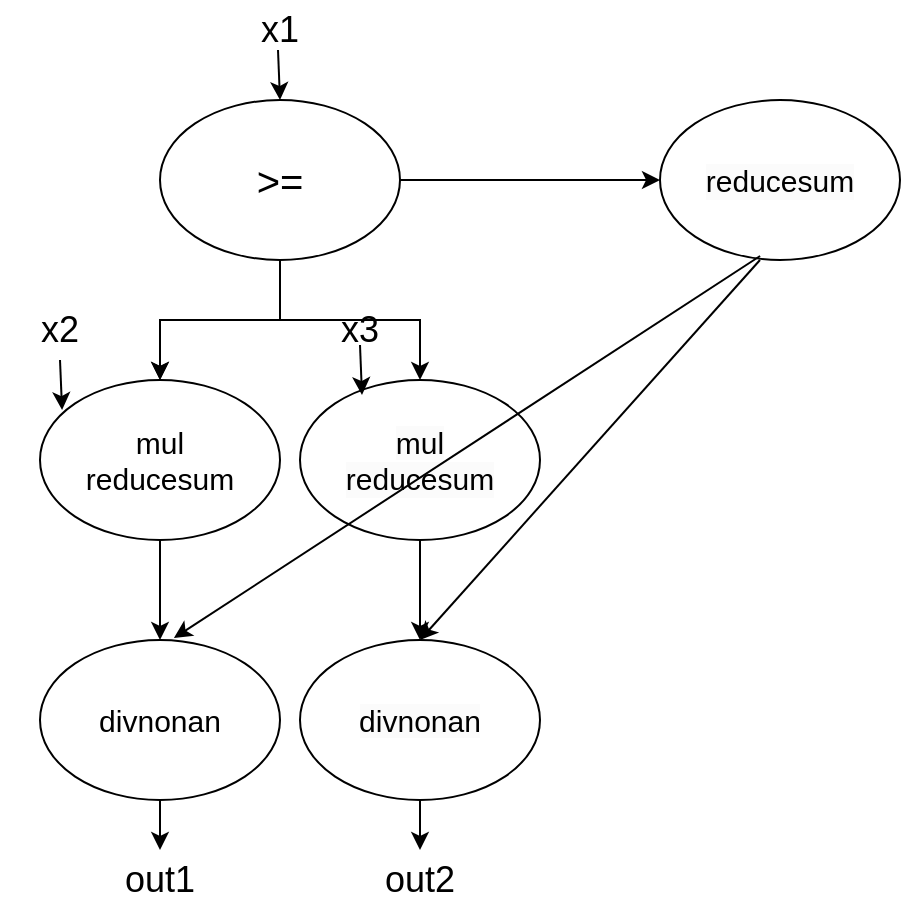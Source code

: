 <mxfile version="24.7.7">
  <diagram name="第 1 页" id="VgUTL3pj52MgDbvS858K">
    <mxGraphModel dx="1242" dy="786" grid="1" gridSize="10" guides="1" tooltips="1" connect="1" arrows="1" fold="1" page="1" pageScale="1" pageWidth="827" pageHeight="1169" math="0" shadow="0">
      <root>
        <mxCell id="0" />
        <mxCell id="1" parent="0" />
        <mxCell id="U8ZCu9tGDQY5DcTkHCaa-3" value="" style="edgeStyle=orthogonalEdgeStyle;rounded=0;orthogonalLoop=1;jettySize=auto;html=1;" edge="1" parent="1" source="U8ZCu9tGDQY5DcTkHCaa-1" target="U8ZCu9tGDQY5DcTkHCaa-2">
          <mxGeometry relative="1" as="geometry" />
        </mxCell>
        <mxCell id="U8ZCu9tGDQY5DcTkHCaa-4" value="" style="edgeStyle=orthogonalEdgeStyle;rounded=0;orthogonalLoop=1;jettySize=auto;html=1;" edge="1" parent="1" source="U8ZCu9tGDQY5DcTkHCaa-1" target="U8ZCu9tGDQY5DcTkHCaa-2">
          <mxGeometry relative="1" as="geometry" />
        </mxCell>
        <mxCell id="U8ZCu9tGDQY5DcTkHCaa-6" value="" style="edgeStyle=orthogonalEdgeStyle;rounded=0;orthogonalLoop=1;jettySize=auto;html=1;" edge="1" parent="1" source="U8ZCu9tGDQY5DcTkHCaa-1" target="U8ZCu9tGDQY5DcTkHCaa-5">
          <mxGeometry relative="1" as="geometry" />
        </mxCell>
        <mxCell id="U8ZCu9tGDQY5DcTkHCaa-8" value="" style="edgeStyle=orthogonalEdgeStyle;rounded=0;orthogonalLoop=1;jettySize=auto;html=1;" edge="1" parent="1" source="U8ZCu9tGDQY5DcTkHCaa-1" target="U8ZCu9tGDQY5DcTkHCaa-7">
          <mxGeometry relative="1" as="geometry" />
        </mxCell>
        <mxCell id="U8ZCu9tGDQY5DcTkHCaa-1" value="&lt;font style=&quot;font-size: 20px;&quot;&gt;&amp;gt;=&lt;/font&gt;" style="ellipse;whiteSpace=wrap;html=1;" vertex="1" parent="1">
          <mxGeometry x="240" y="210" width="120" height="80" as="geometry" />
        </mxCell>
        <mxCell id="U8ZCu9tGDQY5DcTkHCaa-10" value="" style="edgeStyle=orthogonalEdgeStyle;rounded=0;orthogonalLoop=1;jettySize=auto;html=1;" edge="1" parent="1" source="U8ZCu9tGDQY5DcTkHCaa-2" target="U8ZCu9tGDQY5DcTkHCaa-9">
          <mxGeometry relative="1" as="geometry" />
        </mxCell>
        <mxCell id="U8ZCu9tGDQY5DcTkHCaa-2" value="&lt;font style=&quot;font-size: 15px;&quot;&gt;mul&lt;/font&gt;&lt;div&gt;&lt;font style=&quot;font-size: 15px;&quot;&gt;reducesum&lt;/font&gt;&lt;/div&gt;" style="ellipse;whiteSpace=wrap;html=1;" vertex="1" parent="1">
          <mxGeometry x="180" y="350" width="120" height="80" as="geometry" />
        </mxCell>
        <mxCell id="U8ZCu9tGDQY5DcTkHCaa-12" value="" style="edgeStyle=orthogonalEdgeStyle;rounded=0;orthogonalLoop=1;jettySize=auto;html=1;" edge="1" parent="1" source="U8ZCu9tGDQY5DcTkHCaa-5" target="U8ZCu9tGDQY5DcTkHCaa-11">
          <mxGeometry relative="1" as="geometry" />
        </mxCell>
        <mxCell id="U8ZCu9tGDQY5DcTkHCaa-5" value="&lt;meta charset=&quot;utf-8&quot;&gt;&lt;font style=&quot;forced-color-adjust: none; color: rgb(0, 0, 0); font-family: Helvetica; font-style: normal; font-variant-ligatures: normal; font-variant-caps: normal; font-weight: 400; letter-spacing: normal; orphans: 2; text-align: center; text-indent: 0px; text-transform: none; widows: 2; word-spacing: 0px; -webkit-text-stroke-width: 0px; white-space: normal; background-color: rgb(251, 251, 251); text-decoration-thickness: initial; text-decoration-style: initial; text-decoration-color: initial; font-size: 15px;&quot;&gt;mul&lt;/font&gt;&lt;div style=&quot;forced-color-adjust: none; color: rgb(0, 0, 0); font-family: Helvetica; font-size: 12px; font-style: normal; font-variant-ligatures: normal; font-variant-caps: normal; font-weight: 400; letter-spacing: normal; orphans: 2; text-align: center; text-indent: 0px; text-transform: none; widows: 2; word-spacing: 0px; -webkit-text-stroke-width: 0px; white-space: normal; background-color: rgb(251, 251, 251); text-decoration-thickness: initial; text-decoration-style: initial; text-decoration-color: initial;&quot;&gt;&lt;font style=&quot;forced-color-adjust: none; font-size: 15px;&quot;&gt;reducesum&lt;/font&gt;&lt;/div&gt;" style="ellipse;whiteSpace=wrap;html=1;" vertex="1" parent="1">
          <mxGeometry x="310" y="350" width="120" height="80" as="geometry" />
        </mxCell>
        <mxCell id="U8ZCu9tGDQY5DcTkHCaa-7" value="&lt;div style=&quot;forced-color-adjust: none; color: rgb(0, 0, 0); font-family: Helvetica; font-size: 12px; font-style: normal; font-variant-ligatures: normal; font-variant-caps: normal; font-weight: 400; letter-spacing: normal; orphans: 2; text-align: center; text-indent: 0px; text-transform: none; widows: 2; word-spacing: 0px; -webkit-text-stroke-width: 0px; white-space: normal; background-color: rgb(251, 251, 251); text-decoration-thickness: initial; text-decoration-style: initial; text-decoration-color: initial;&quot;&gt;&lt;font style=&quot;forced-color-adjust: none; font-size: 15px;&quot;&gt;reducesum&lt;/font&gt;&lt;/div&gt;" style="ellipse;whiteSpace=wrap;html=1;" vertex="1" parent="1">
          <mxGeometry x="490" y="210" width="120" height="80" as="geometry" />
        </mxCell>
        <mxCell id="U8ZCu9tGDQY5DcTkHCaa-25" value="" style="edgeStyle=orthogonalEdgeStyle;rounded=0;orthogonalLoop=1;jettySize=auto;html=1;" edge="1" parent="1" source="U8ZCu9tGDQY5DcTkHCaa-9" target="U8ZCu9tGDQY5DcTkHCaa-23">
          <mxGeometry relative="1" as="geometry" />
        </mxCell>
        <mxCell id="U8ZCu9tGDQY5DcTkHCaa-9" value="&lt;span style=&quot;font-size: 15px;&quot;&gt;divnonan&lt;/span&gt;" style="ellipse;whiteSpace=wrap;html=1;" vertex="1" parent="1">
          <mxGeometry x="180" y="480" width="120" height="80" as="geometry" />
        </mxCell>
        <mxCell id="U8ZCu9tGDQY5DcTkHCaa-26" value="" style="edgeStyle=orthogonalEdgeStyle;rounded=0;orthogonalLoop=1;jettySize=auto;html=1;" edge="1" parent="1" source="U8ZCu9tGDQY5DcTkHCaa-11" target="U8ZCu9tGDQY5DcTkHCaa-24">
          <mxGeometry relative="1" as="geometry" />
        </mxCell>
        <mxCell id="U8ZCu9tGDQY5DcTkHCaa-11" value="&lt;meta charset=&quot;utf-8&quot;&gt;&lt;span style=&quot;color: rgb(0, 0, 0); font-family: Helvetica; font-size: 15px; font-style: normal; font-variant-ligatures: normal; font-variant-caps: normal; font-weight: 400; letter-spacing: normal; orphans: 2; text-align: center; text-indent: 0px; text-transform: none; widows: 2; word-spacing: 0px; -webkit-text-stroke-width: 0px; white-space: normal; background-color: rgb(251, 251, 251); text-decoration-thickness: initial; text-decoration-style: initial; text-decoration-color: initial; display: inline !important; float: none;&quot;&gt;divnonan&lt;/span&gt;" style="ellipse;whiteSpace=wrap;html=1;" vertex="1" parent="1">
          <mxGeometry x="310" y="480" width="120" height="80" as="geometry" />
        </mxCell>
        <mxCell id="U8ZCu9tGDQY5DcTkHCaa-13" value="" style="endArrow=classic;html=1;rounded=0;exitX=0.417;exitY=0.975;exitDx=0;exitDy=0;exitPerimeter=0;entryX=0.558;entryY=-0.012;entryDx=0;entryDy=0;entryPerimeter=0;" edge="1" parent="1" source="U8ZCu9tGDQY5DcTkHCaa-7" target="U8ZCu9tGDQY5DcTkHCaa-9">
          <mxGeometry width="50" height="50" relative="1" as="geometry">
            <mxPoint x="390" y="430" as="sourcePoint" />
            <mxPoint x="440" y="380" as="targetPoint" />
          </mxGeometry>
        </mxCell>
        <mxCell id="U8ZCu9tGDQY5DcTkHCaa-14" value="" style="endArrow=classic;html=1;rounded=0;" edge="1" parent="1">
          <mxGeometry width="50" height="50" relative="1" as="geometry">
            <mxPoint x="540" y="290" as="sourcePoint" />
            <mxPoint x="370" y="480" as="targetPoint" />
          </mxGeometry>
        </mxCell>
        <mxCell id="U8ZCu9tGDQY5DcTkHCaa-15" value="&lt;font style=&quot;font-size: 18px;&quot;&gt;x2&lt;/font&gt;" style="text;html=1;align=center;verticalAlign=middle;whiteSpace=wrap;rounded=0;" vertex="1" parent="1">
          <mxGeometry x="160" y="310" width="60" height="30" as="geometry" />
        </mxCell>
        <mxCell id="U8ZCu9tGDQY5DcTkHCaa-16" value="&lt;font style=&quot;font-size: 18px;&quot;&gt;x3&lt;/font&gt;" style="text;html=1;align=center;verticalAlign=middle;whiteSpace=wrap;rounded=0;" vertex="1" parent="1">
          <mxGeometry x="310" y="310" width="60" height="30" as="geometry" />
        </mxCell>
        <mxCell id="U8ZCu9tGDQY5DcTkHCaa-17" value="&lt;font style=&quot;font-size: 18px;&quot;&gt;x1&lt;/font&gt;" style="text;html=1;align=center;verticalAlign=middle;whiteSpace=wrap;rounded=0;" vertex="1" parent="1">
          <mxGeometry x="270" y="160" width="60" height="30" as="geometry" />
        </mxCell>
        <mxCell id="U8ZCu9tGDQY5DcTkHCaa-18" value="" style="endArrow=classic;html=1;rounded=0;exitX=0.5;exitY=1;exitDx=0;exitDy=0;entryX=0.092;entryY=0.188;entryDx=0;entryDy=0;entryPerimeter=0;" edge="1" parent="1" source="U8ZCu9tGDQY5DcTkHCaa-15" target="U8ZCu9tGDQY5DcTkHCaa-2">
          <mxGeometry width="50" height="50" relative="1" as="geometry">
            <mxPoint x="390" y="420" as="sourcePoint" />
            <mxPoint x="440" y="370" as="targetPoint" />
          </mxGeometry>
        </mxCell>
        <mxCell id="U8ZCu9tGDQY5DcTkHCaa-20" value="" style="endArrow=classic;html=1;rounded=0;exitX=0.5;exitY=1;exitDx=0;exitDy=0;entryX=0.092;entryY=0.188;entryDx=0;entryDy=0;entryPerimeter=0;" edge="1" parent="1">
          <mxGeometry width="50" height="50" relative="1" as="geometry">
            <mxPoint x="340" y="332.5" as="sourcePoint" />
            <mxPoint x="341" y="357.5" as="targetPoint" />
          </mxGeometry>
        </mxCell>
        <mxCell id="U8ZCu9tGDQY5DcTkHCaa-21" value="" style="endArrow=classic;html=1;rounded=0;exitX=0.5;exitY=1;exitDx=0;exitDy=0;entryX=0.092;entryY=0.188;entryDx=0;entryDy=0;entryPerimeter=0;" edge="1" parent="1">
          <mxGeometry width="50" height="50" relative="1" as="geometry">
            <mxPoint x="299" y="185" as="sourcePoint" />
            <mxPoint x="300" y="210" as="targetPoint" />
          </mxGeometry>
        </mxCell>
        <mxCell id="U8ZCu9tGDQY5DcTkHCaa-23" value="&lt;font style=&quot;font-size: 18px;&quot;&gt;out1&lt;/font&gt;" style="text;html=1;align=center;verticalAlign=middle;whiteSpace=wrap;rounded=0;" vertex="1" parent="1">
          <mxGeometry x="210" y="585" width="60" height="30" as="geometry" />
        </mxCell>
        <mxCell id="U8ZCu9tGDQY5DcTkHCaa-24" value="&lt;font style=&quot;font-size: 18px;&quot;&gt;out2&lt;/font&gt;" style="text;html=1;align=center;verticalAlign=middle;whiteSpace=wrap;rounded=0;" vertex="1" parent="1">
          <mxGeometry x="340" y="585" width="60" height="30" as="geometry" />
        </mxCell>
      </root>
    </mxGraphModel>
  </diagram>
</mxfile>
